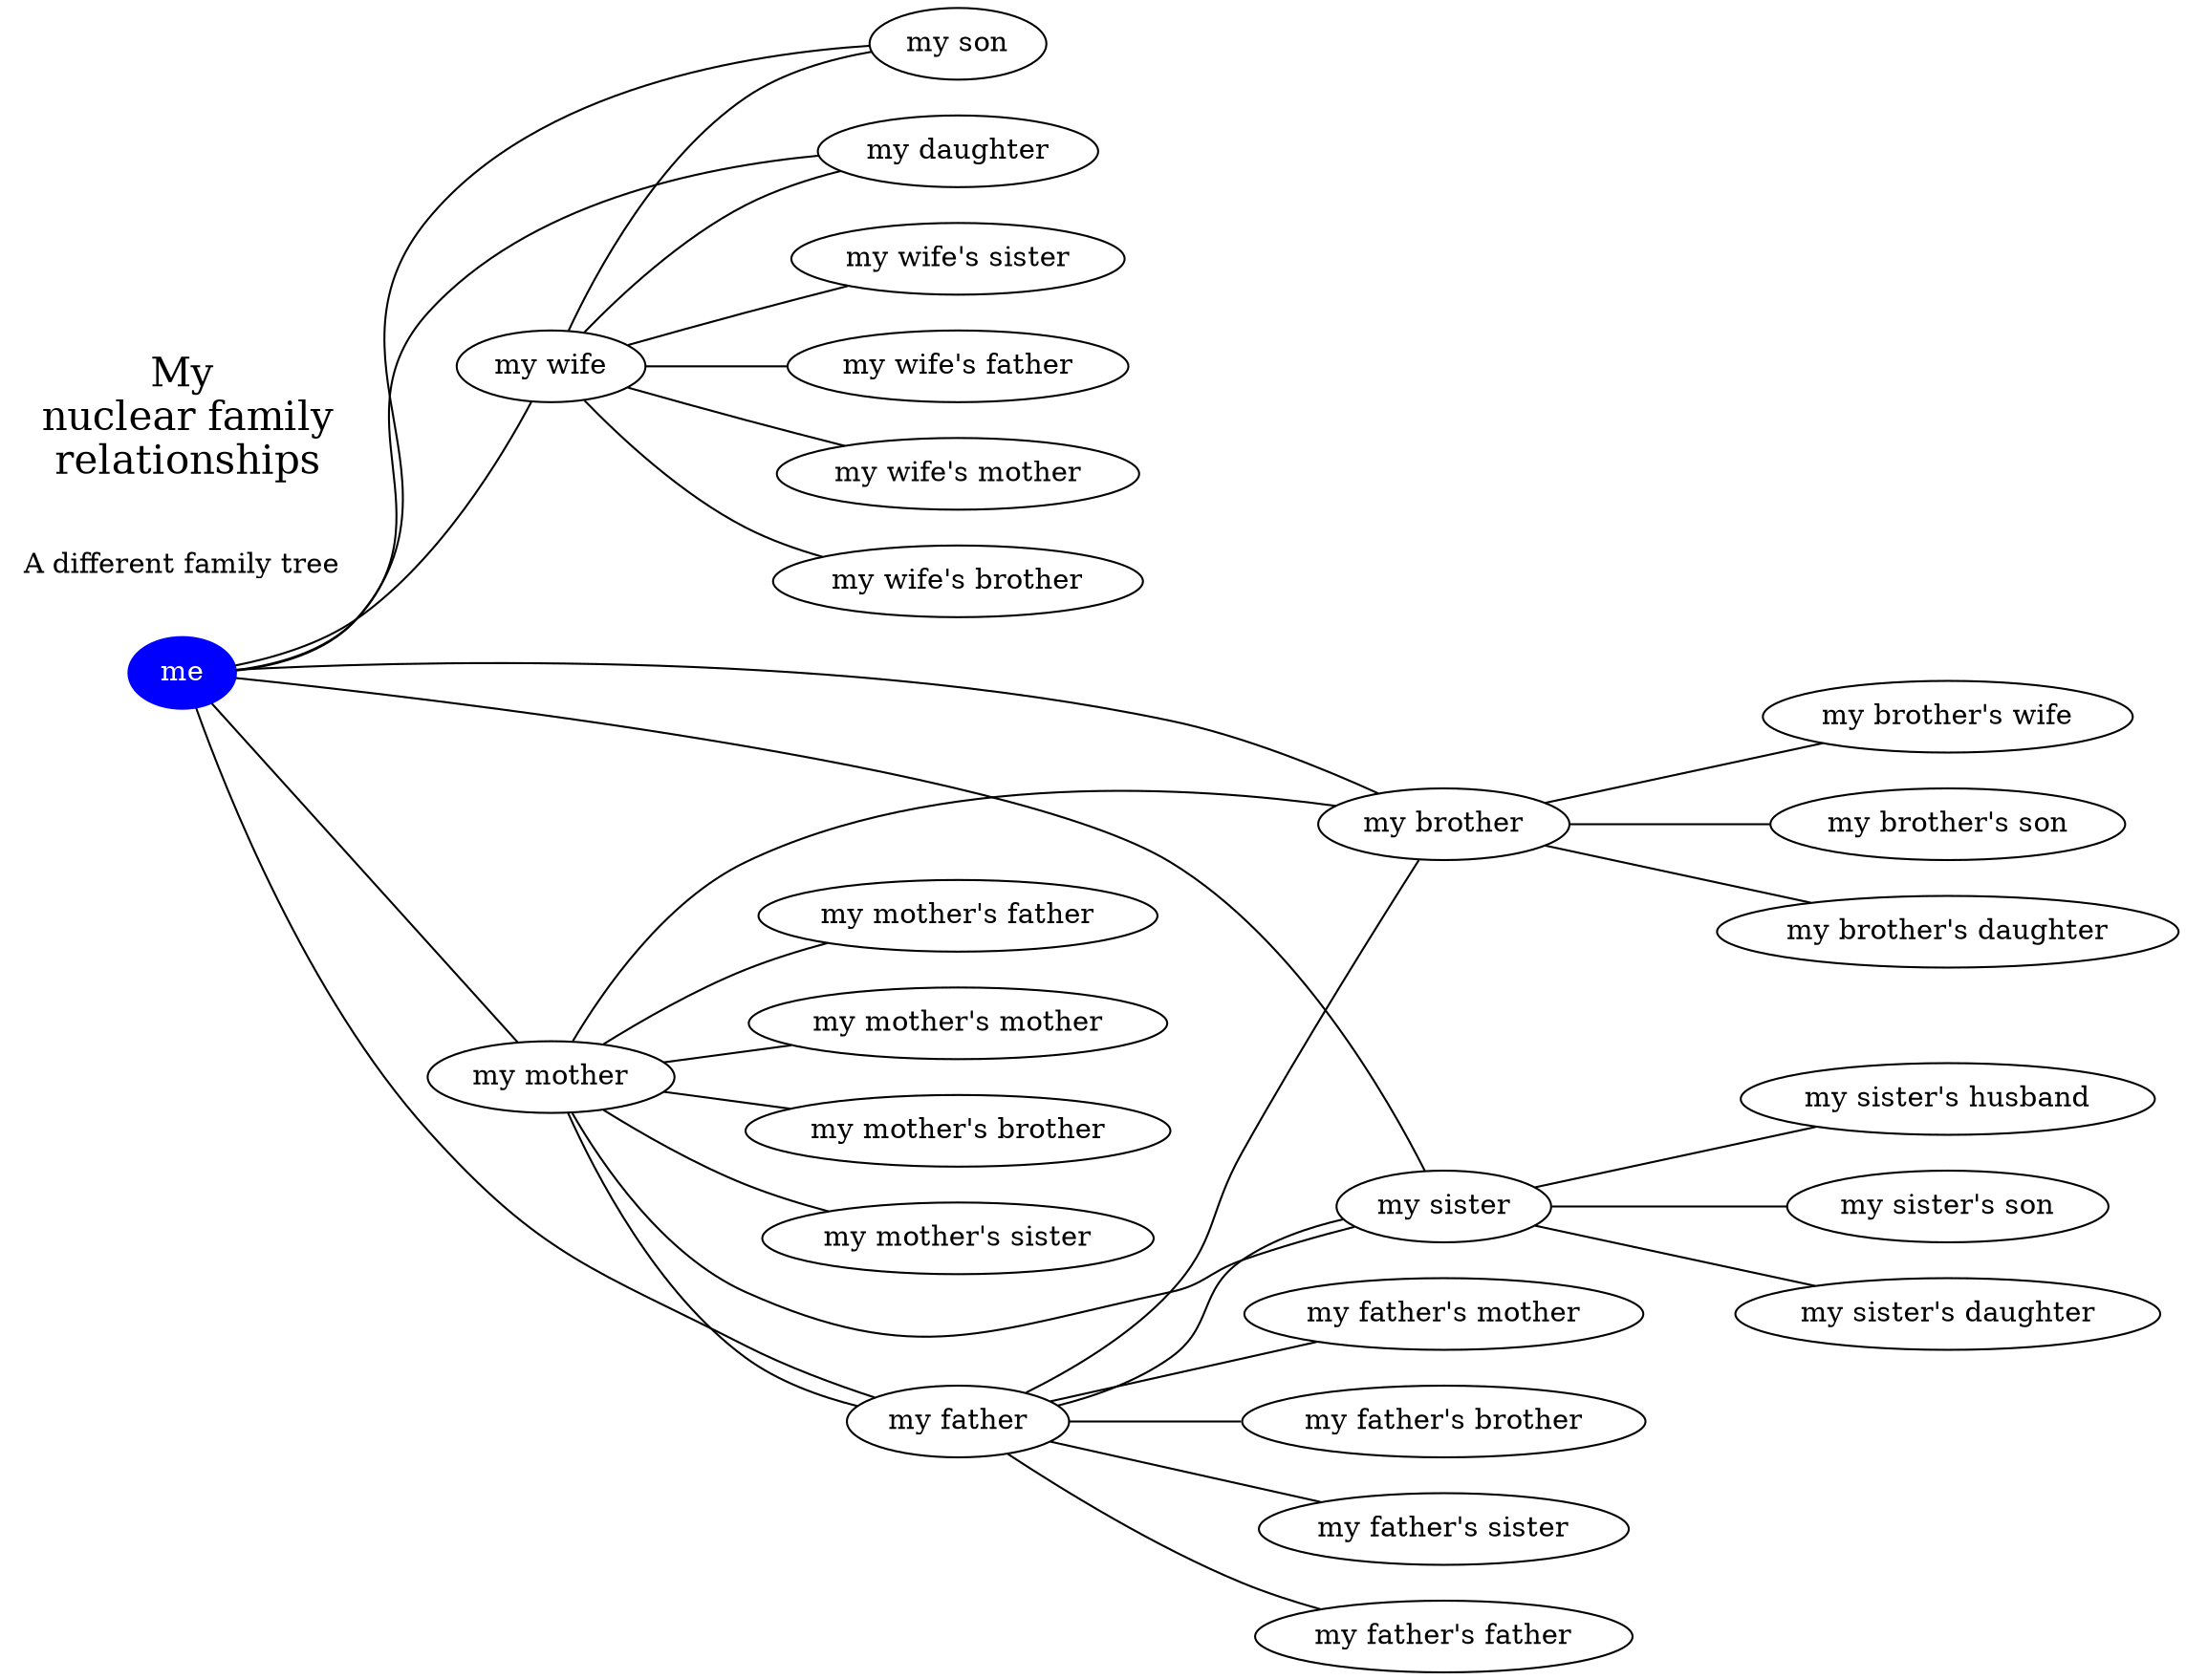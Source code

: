 digraph G {

rankdir=LR

edge[arrowhead="none"]

  me [style=filled color=blue fontcolor=white]
  me -> "my wife"
  me -> "my son"
  me -> "my daughter"
  me -> "my brother"
  me -> "my sister"
  me -> "my father"
  me -> "my mother"

  "my wife" -> "my son"
  "my wife" -> "my daughter"

  "my mother" -> "my father"
  "my father" -> "my brother"
  "my father" -> "my sister"
  "my mother" -> "my brother"
  "my mother" -> "my sister"

  "my mother" -> "my mother's father"
  "my mother" -> "my mother's mother"
  "my mother" -> "my mother's brother"
  "my mother" -> "my mother's sister"

  "my father" -> "my father's father"
  "my father" -> "my father's mother"
  "my father" -> "my father's brother"
  "my father" -> "my father's sister"

  "my sister" -> "my sister's husband"
  "my sister" -> "my sister's son"
  "my sister" -> "my sister's daughter"

  "my brother" -> "my brother's wife"
  "my brother" -> "my brother's son"
  "my brother" -> "my brother's daughter"

  "my wife" -> "my wife's father"
  "my wife" -> "my wife's mother"
  "my wife" -> "my wife's brother"
  "my wife" -> "my wife's sister"

  "A different family tree" [shape=none
   URL="https://graphviz.org/Gallery/directed/kennedyanc.html"]
  "My\n nuclear family\n relationships" [fontsize=20 shape=none]

}
